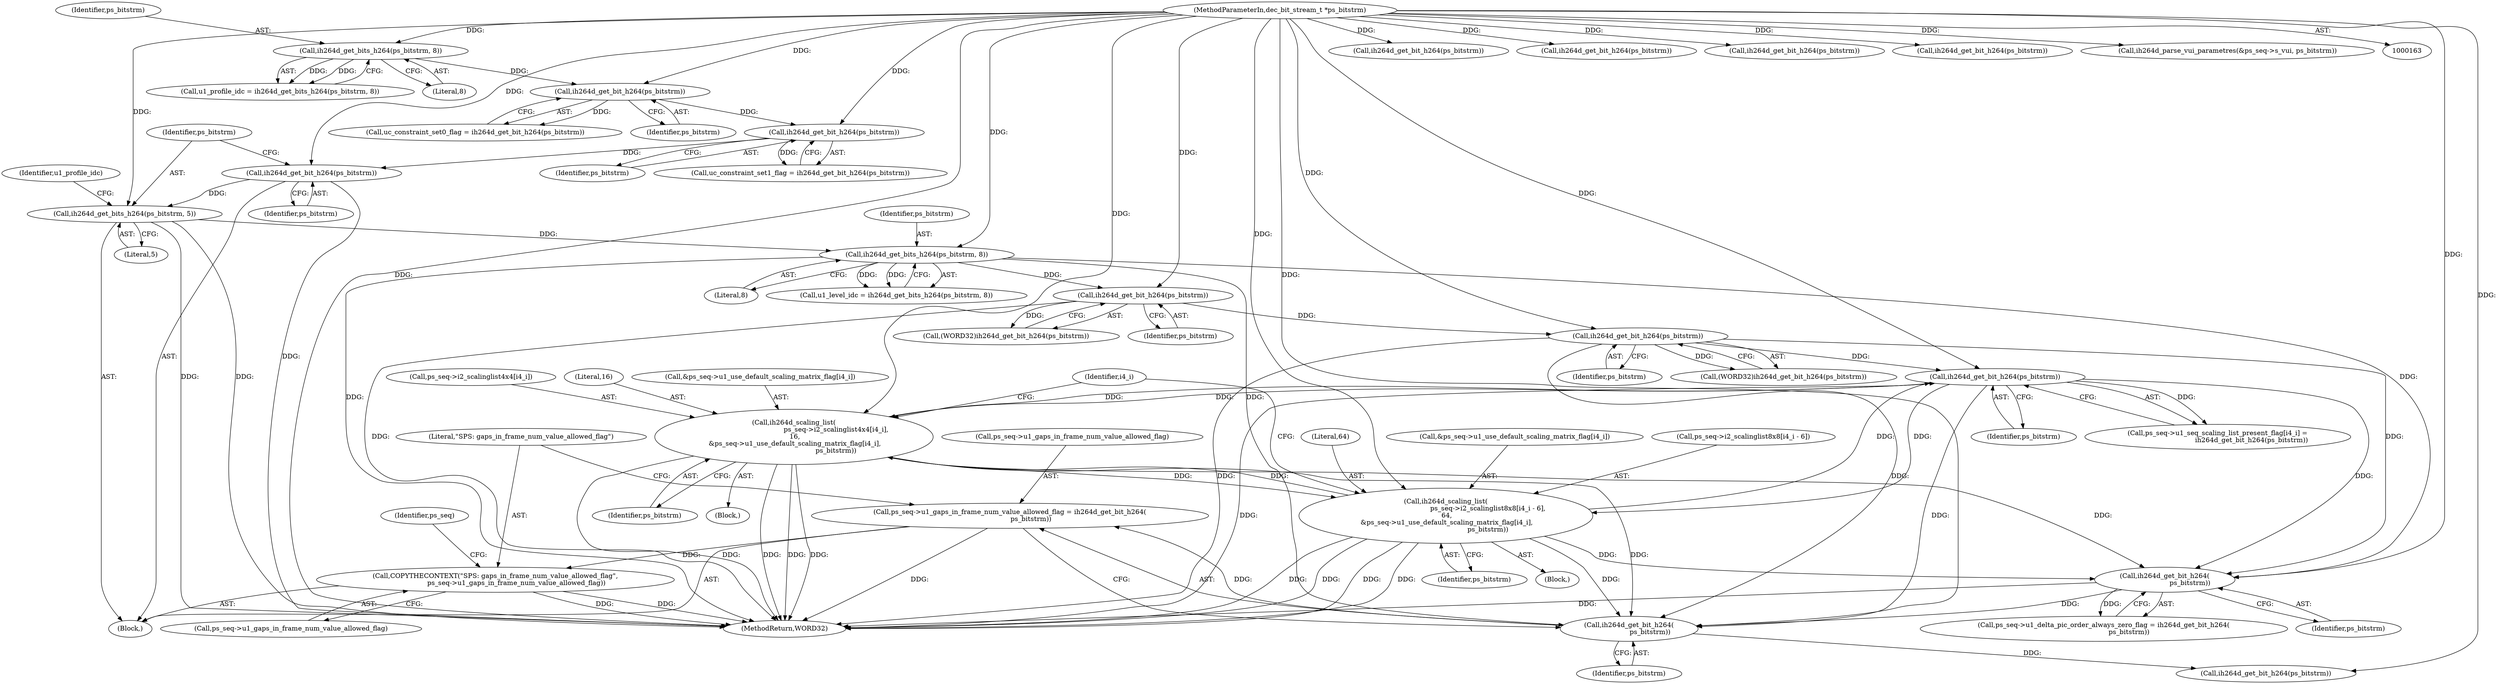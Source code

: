 digraph "0_Android_42cf02965b11c397dd37a0063e683cef005bc0ae@pointer" {
"1000804" [label="(Call,ps_seq->u1_gaps_in_frame_num_value_allowed_flag = ih264d_get_bit_h264(\n                    ps_bitstrm))"];
"1000808" [label="(Call,ih264d_get_bit_h264(\n                    ps_bitstrm))"];
"1000291" [label="(Call,ih264d_get_bits_h264(ps_bitstrm, 8))"];
"1000258" [label="(Call,ih264d_get_bits_h264(ps_bitstrm, 5))"];
"1000256" [label="(Call,ih264d_get_bit_h264(ps_bitstrm))"];
"1000254" [label="(Call,ih264d_get_bit_h264(ps_bitstrm))"];
"1000250" [label="(Call,ih264d_get_bit_h264(ps_bitstrm))"];
"1000242" [label="(Call,ih264d_get_bits_h264(ps_bitstrm, 8))"];
"1000165" [label="(MethodParameterIn,dec_bit_stream_t *ps_bitstrm)"];
"1000512" [label="(Call,ih264d_get_bit_h264(ps_bitstrm))"];
"1000533" [label="(Call,ih264d_scaling_list(\n                                        ps_seq->i2_scalinglist4x4[i4_i],\n 16,\n &ps_seq->u1_use_default_scaling_matrix_flag[i4_i],\n                                        ps_bitstrm))"];
"1000549" [label="(Call,ih264d_scaling_list(\n                                        ps_seq->i2_scalinglist8x8[i4_i - 6],\n 64,\n &ps_seq->u1_use_default_scaling_matrix_flag[i4_i],\n                                        ps_bitstrm))"];
"1000489" [label="(Call,ih264d_get_bit_h264(ps_bitstrm))"];
"1000472" [label="(Call,ih264d_get_bit_h264(ps_bitstrm))"];
"1000682" [label="(Call,ih264d_get_bit_h264(\n                        ps_bitstrm))"];
"1000810" [label="(Call,COPYTHECONTEXT(\"SPS: gaps_in_frame_num_value_allowed_flag\",\n                    ps_seq->u1_gaps_in_frame_num_value_allowed_flag))"];
"1000812" [label="(Call,ps_seq->u1_gaps_in_frame_num_value_allowed_flag)"];
"1001001" [label="(Call,ih264d_get_bit_h264(ps_bitstrm))"];
"1000291" [label="(Call,ih264d_get_bits_h264(ps_bitstrm, 8))"];
"1000534" [label="(Call,ps_seq->i2_scalinglist4x4[i4_i])"];
"1000564" [label="(Identifier,ps_bitstrm)"];
"1000250" [label="(Call,ih264d_get_bit_h264(ps_bitstrm))"];
"1000513" [label="(Identifier,ps_bitstrm)"];
"1000683" [label="(Identifier,ps_bitstrm)"];
"1000166" [label="(Block,)"];
"1000251" [label="(Identifier,ps_bitstrm)"];
"1000948" [label="(Call,ih264d_get_bit_h264(ps_bitstrm))"];
"1000489" [label="(Call,ih264d_get_bit_h264(ps_bitstrm))"];
"1000809" [label="(Identifier,ps_bitstrm)"];
"1000957" [label="(Call,ih264d_get_bit_h264(ps_bitstrm))"];
"1001477" [label="(MethodReturn,WORD32)"];
"1000252" [label="(Call,uc_constraint_set1_flag = ih264d_get_bit_h264(ps_bitstrm))"];
"1000255" [label="(Identifier,ps_bitstrm)"];
"1000546" [label="(Identifier,ps_bitstrm)"];
"1000810" [label="(Call,COPYTHECONTEXT(\"SPS: gaps_in_frame_num_value_allowed_flag\",\n                    ps_seq->u1_gaps_in_frame_num_value_allowed_flag))"];
"1000289" [label="(Call,u1_level_idc = ih264d_get_bits_h264(ps_bitstrm, 8))"];
"1000470" [label="(Call,(WORD32)ih264d_get_bit_h264(ps_bitstrm))"];
"1000804" [label="(Call,ps_seq->u1_gaps_in_frame_num_value_allowed_flag = ih264d_get_bit_h264(\n                    ps_bitstrm))"];
"1000682" [label="(Call,ih264d_get_bit_h264(\n                        ps_bitstrm))"];
"1000256" [label="(Call,ih264d_get_bit_h264(ps_bitstrm))"];
"1000292" [label="(Identifier,ps_bitstrm)"];
"1000540" [label="(Call,&ps_seq->u1_use_default_scaling_matrix_flag[i4_i])"];
"1000473" [label="(Identifier,ps_bitstrm)"];
"1000257" [label="(Identifier,ps_bitstrm)"];
"1000890" [label="(Call,ih264d_get_bit_h264(ps_bitstrm))"];
"1000805" [label="(Call,ps_seq->u1_gaps_in_frame_num_value_allowed_flag)"];
"1000254" [label="(Call,ih264d_get_bit_h264(ps_bitstrm))"];
"1000817" [label="(Identifier,ps_seq)"];
"1000293" [label="(Literal,8)"];
"1000248" [label="(Call,uc_constraint_set0_flag = ih264d_get_bit_h264(ps_bitstrm))"];
"1000260" [label="(Literal,5)"];
"1000504" [label="(Identifier,i4_i)"];
"1000532" [label="(Block,)"];
"1000549" [label="(Call,ih264d_scaling_list(\n                                        ps_seq->i2_scalinglist8x8[i4_i - 6],\n 64,\n &ps_seq->u1_use_default_scaling_matrix_flag[i4_i],\n                                        ps_bitstrm))"];
"1000165" [label="(MethodParameterIn,dec_bit_stream_t *ps_bitstrm)"];
"1000244" [label="(Literal,8)"];
"1000808" [label="(Call,ih264d_get_bit_h264(\n                    ps_bitstrm))"];
"1000240" [label="(Call,u1_profile_idc = ih264d_get_bits_h264(ps_bitstrm, 8))"];
"1000558" [label="(Call,&ps_seq->u1_use_default_scaling_matrix_flag[i4_i])"];
"1000548" [label="(Block,)"];
"1000472" [label="(Call,ih264d_get_bit_h264(ps_bitstrm))"];
"1000931" [label="(Call,ih264d_get_bit_h264(ps_bitstrm))"];
"1000539" [label="(Literal,16)"];
"1000264" [label="(Identifier,u1_profile_idc)"];
"1000512" [label="(Call,ih264d_get_bit_h264(ps_bitstrm))"];
"1000811" [label="(Literal,\"SPS: gaps_in_frame_num_value_allowed_flag\")"];
"1000242" [label="(Call,ih264d_get_bits_h264(ps_bitstrm, 8))"];
"1000506" [label="(Call,ps_seq->u1_seq_scaling_list_present_flag[i4_i] =\n                                ih264d_get_bit_h264(ps_bitstrm))"];
"1000243" [label="(Identifier,ps_bitstrm)"];
"1000533" [label="(Call,ih264d_scaling_list(\n                                        ps_seq->i2_scalinglist4x4[i4_i],\n 16,\n &ps_seq->u1_use_default_scaling_matrix_flag[i4_i],\n                                        ps_bitstrm))"];
"1000550" [label="(Call,ps_seq->i2_scalinglist8x8[i4_i - 6])"];
"1000490" [label="(Identifier,ps_bitstrm)"];
"1000557" [label="(Literal,64)"];
"1000678" [label="(Call,ps_seq->u1_delta_pic_order_always_zero_flag = ih264d_get_bit_h264(\n                        ps_bitstrm))"];
"1001296" [label="(Call,ih264d_parse_vui_parametres(&ps_seq->s_vui, ps_bitstrm))"];
"1000487" [label="(Call,(WORD32)ih264d_get_bit_h264(ps_bitstrm))"];
"1000259" [label="(Identifier,ps_bitstrm)"];
"1000258" [label="(Call,ih264d_get_bits_h264(ps_bitstrm, 5))"];
"1000804" -> "1000166"  [label="AST: "];
"1000804" -> "1000808"  [label="CFG: "];
"1000805" -> "1000804"  [label="AST: "];
"1000808" -> "1000804"  [label="AST: "];
"1000811" -> "1000804"  [label="CFG: "];
"1000804" -> "1001477"  [label="DDG: "];
"1000808" -> "1000804"  [label="DDG: "];
"1000804" -> "1000810"  [label="DDG: "];
"1000808" -> "1000809"  [label="CFG: "];
"1000809" -> "1000808"  [label="AST: "];
"1000291" -> "1000808"  [label="DDG: "];
"1000512" -> "1000808"  [label="DDG: "];
"1000682" -> "1000808"  [label="DDG: "];
"1000533" -> "1000808"  [label="DDG: "];
"1000549" -> "1000808"  [label="DDG: "];
"1000489" -> "1000808"  [label="DDG: "];
"1000165" -> "1000808"  [label="DDG: "];
"1000808" -> "1000890"  [label="DDG: "];
"1000291" -> "1000289"  [label="AST: "];
"1000291" -> "1000293"  [label="CFG: "];
"1000292" -> "1000291"  [label="AST: "];
"1000293" -> "1000291"  [label="AST: "];
"1000289" -> "1000291"  [label="CFG: "];
"1000291" -> "1001477"  [label="DDG: "];
"1000291" -> "1000289"  [label="DDG: "];
"1000291" -> "1000289"  [label="DDG: "];
"1000258" -> "1000291"  [label="DDG: "];
"1000165" -> "1000291"  [label="DDG: "];
"1000291" -> "1000472"  [label="DDG: "];
"1000291" -> "1000682"  [label="DDG: "];
"1000258" -> "1000166"  [label="AST: "];
"1000258" -> "1000260"  [label="CFG: "];
"1000259" -> "1000258"  [label="AST: "];
"1000260" -> "1000258"  [label="AST: "];
"1000264" -> "1000258"  [label="CFG: "];
"1000258" -> "1001477"  [label="DDG: "];
"1000258" -> "1001477"  [label="DDG: "];
"1000256" -> "1000258"  [label="DDG: "];
"1000165" -> "1000258"  [label="DDG: "];
"1000256" -> "1000166"  [label="AST: "];
"1000256" -> "1000257"  [label="CFG: "];
"1000257" -> "1000256"  [label="AST: "];
"1000259" -> "1000256"  [label="CFG: "];
"1000256" -> "1001477"  [label="DDG: "];
"1000254" -> "1000256"  [label="DDG: "];
"1000165" -> "1000256"  [label="DDG: "];
"1000254" -> "1000252"  [label="AST: "];
"1000254" -> "1000255"  [label="CFG: "];
"1000255" -> "1000254"  [label="AST: "];
"1000252" -> "1000254"  [label="CFG: "];
"1000254" -> "1000252"  [label="DDG: "];
"1000250" -> "1000254"  [label="DDG: "];
"1000165" -> "1000254"  [label="DDG: "];
"1000250" -> "1000248"  [label="AST: "];
"1000250" -> "1000251"  [label="CFG: "];
"1000251" -> "1000250"  [label="AST: "];
"1000248" -> "1000250"  [label="CFG: "];
"1000250" -> "1000248"  [label="DDG: "];
"1000242" -> "1000250"  [label="DDG: "];
"1000165" -> "1000250"  [label="DDG: "];
"1000242" -> "1000240"  [label="AST: "];
"1000242" -> "1000244"  [label="CFG: "];
"1000243" -> "1000242"  [label="AST: "];
"1000244" -> "1000242"  [label="AST: "];
"1000240" -> "1000242"  [label="CFG: "];
"1000242" -> "1000240"  [label="DDG: "];
"1000242" -> "1000240"  [label="DDG: "];
"1000165" -> "1000242"  [label="DDG: "];
"1000165" -> "1000163"  [label="AST: "];
"1000165" -> "1001477"  [label="DDG: "];
"1000165" -> "1000472"  [label="DDG: "];
"1000165" -> "1000489"  [label="DDG: "];
"1000165" -> "1000512"  [label="DDG: "];
"1000165" -> "1000533"  [label="DDG: "];
"1000165" -> "1000549"  [label="DDG: "];
"1000165" -> "1000682"  [label="DDG: "];
"1000165" -> "1000890"  [label="DDG: "];
"1000165" -> "1000931"  [label="DDG: "];
"1000165" -> "1000948"  [label="DDG: "];
"1000165" -> "1000957"  [label="DDG: "];
"1000165" -> "1001001"  [label="DDG: "];
"1000165" -> "1001296"  [label="DDG: "];
"1000512" -> "1000506"  [label="AST: "];
"1000512" -> "1000513"  [label="CFG: "];
"1000513" -> "1000512"  [label="AST: "];
"1000506" -> "1000512"  [label="CFG: "];
"1000512" -> "1001477"  [label="DDG: "];
"1000512" -> "1000506"  [label="DDG: "];
"1000533" -> "1000512"  [label="DDG: "];
"1000549" -> "1000512"  [label="DDG: "];
"1000489" -> "1000512"  [label="DDG: "];
"1000512" -> "1000533"  [label="DDG: "];
"1000512" -> "1000549"  [label="DDG: "];
"1000512" -> "1000682"  [label="DDG: "];
"1000533" -> "1000532"  [label="AST: "];
"1000533" -> "1000546"  [label="CFG: "];
"1000534" -> "1000533"  [label="AST: "];
"1000539" -> "1000533"  [label="AST: "];
"1000540" -> "1000533"  [label="AST: "];
"1000546" -> "1000533"  [label="AST: "];
"1000504" -> "1000533"  [label="CFG: "];
"1000533" -> "1001477"  [label="DDG: "];
"1000533" -> "1001477"  [label="DDG: "];
"1000533" -> "1001477"  [label="DDG: "];
"1000533" -> "1001477"  [label="DDG: "];
"1000549" -> "1000533"  [label="DDG: "];
"1000533" -> "1000549"  [label="DDG: "];
"1000533" -> "1000682"  [label="DDG: "];
"1000549" -> "1000548"  [label="AST: "];
"1000549" -> "1000564"  [label="CFG: "];
"1000550" -> "1000549"  [label="AST: "];
"1000557" -> "1000549"  [label="AST: "];
"1000558" -> "1000549"  [label="AST: "];
"1000564" -> "1000549"  [label="AST: "];
"1000504" -> "1000549"  [label="CFG: "];
"1000549" -> "1001477"  [label="DDG: "];
"1000549" -> "1001477"  [label="DDG: "];
"1000549" -> "1001477"  [label="DDG: "];
"1000549" -> "1001477"  [label="DDG: "];
"1000549" -> "1000682"  [label="DDG: "];
"1000489" -> "1000487"  [label="AST: "];
"1000489" -> "1000490"  [label="CFG: "];
"1000490" -> "1000489"  [label="AST: "];
"1000487" -> "1000489"  [label="CFG: "];
"1000489" -> "1001477"  [label="DDG: "];
"1000489" -> "1000487"  [label="DDG: "];
"1000472" -> "1000489"  [label="DDG: "];
"1000489" -> "1000682"  [label="DDG: "];
"1000472" -> "1000470"  [label="AST: "];
"1000472" -> "1000473"  [label="CFG: "];
"1000473" -> "1000472"  [label="AST: "];
"1000470" -> "1000472"  [label="CFG: "];
"1000472" -> "1001477"  [label="DDG: "];
"1000472" -> "1000470"  [label="DDG: "];
"1000682" -> "1000678"  [label="AST: "];
"1000682" -> "1000683"  [label="CFG: "];
"1000683" -> "1000682"  [label="AST: "];
"1000678" -> "1000682"  [label="CFG: "];
"1000682" -> "1001477"  [label="DDG: "];
"1000682" -> "1000678"  [label="DDG: "];
"1000810" -> "1000166"  [label="AST: "];
"1000810" -> "1000812"  [label="CFG: "];
"1000811" -> "1000810"  [label="AST: "];
"1000812" -> "1000810"  [label="AST: "];
"1000817" -> "1000810"  [label="CFG: "];
"1000810" -> "1001477"  [label="DDG: "];
"1000810" -> "1001477"  [label="DDG: "];
}
